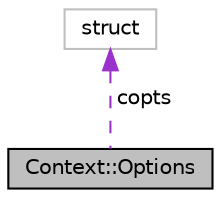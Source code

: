 digraph "Context::Options"
{
 // LATEX_PDF_SIZE
  edge [fontname="Helvetica",fontsize="10",labelfontname="Helvetica",labelfontsize="10"];
  node [fontname="Helvetica",fontsize="10",shape=record];
  Node1 [label="Context::Options",height=0.2,width=0.4,color="black", fillcolor="grey75", style="filled", fontcolor="black",tooltip="< Context options"];
  Node2 -> Node1 [dir="back",color="darkorchid3",fontsize="10",style="dashed",label=" copts" ,fontname="Helvetica"];
  Node2 [label="struct",height=0.2,width=0.4,color="grey75", fillcolor="white", style="filled",tooltip=" "];
}
